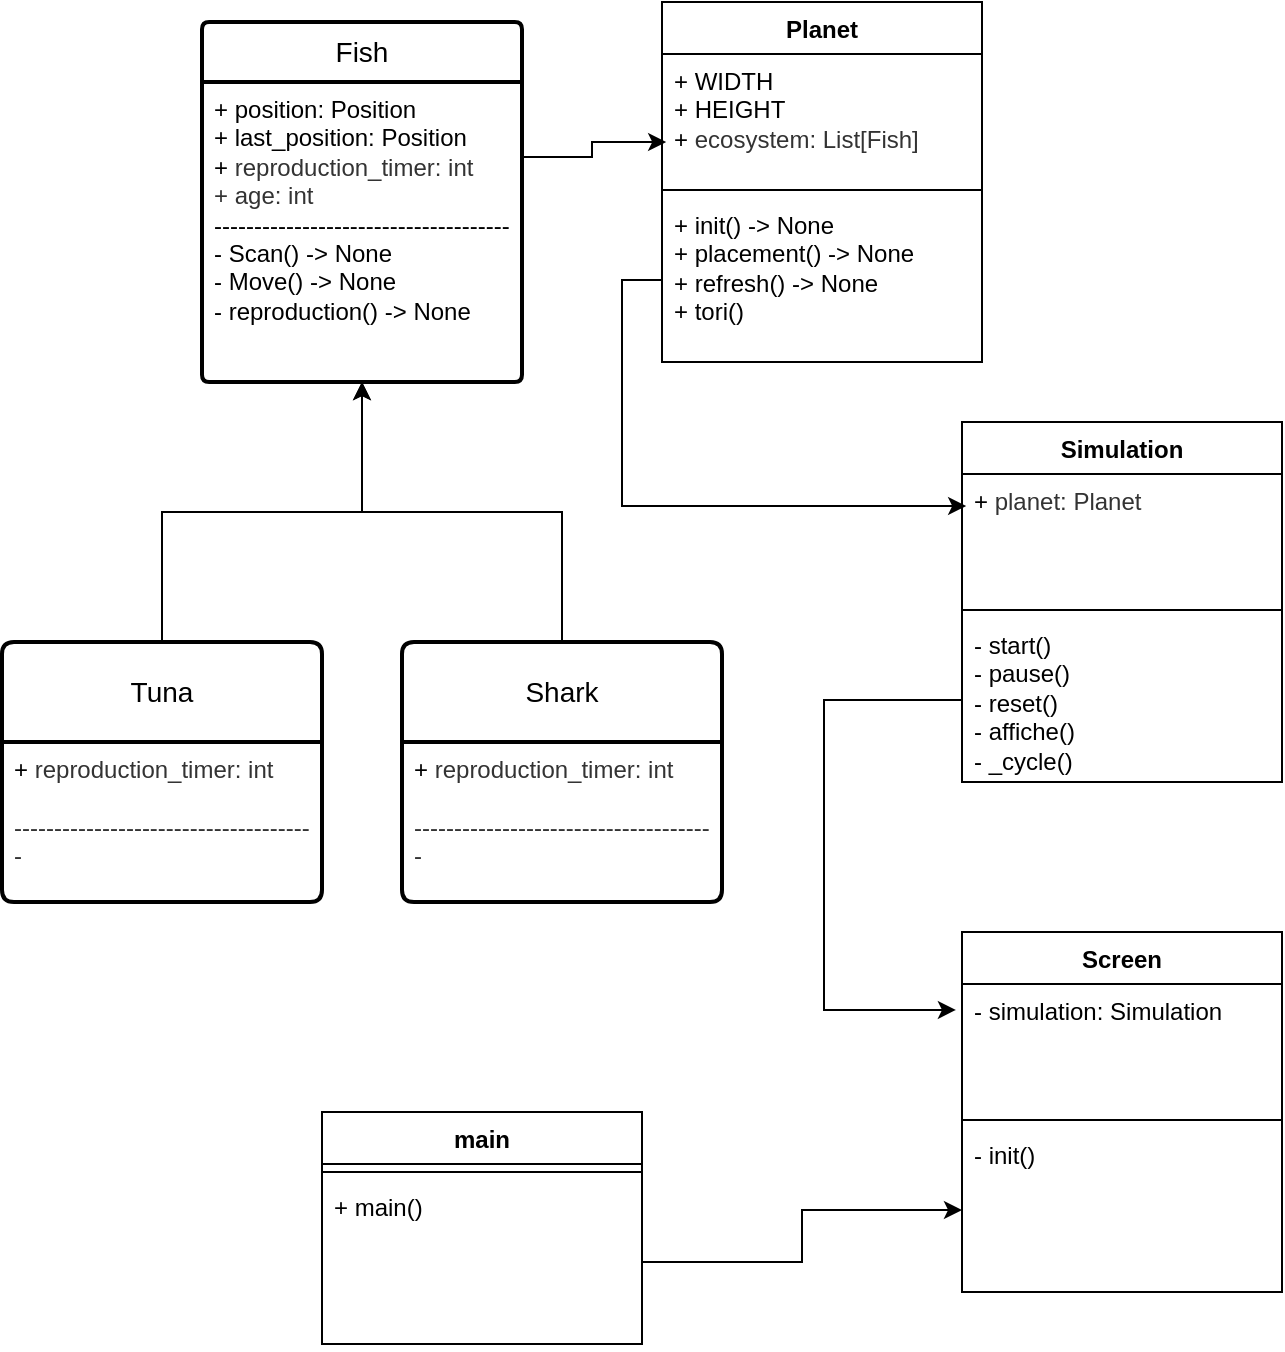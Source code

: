 <mxfile version="26.2.14">
  <diagram id="C5RBs43oDa-KdzZeNtuy" name="Page-1">
    <mxGraphModel dx="1426" dy="766" grid="1" gridSize="10" guides="1" tooltips="1" connect="1" arrows="1" fold="1" page="1" pageScale="1" pageWidth="827" pageHeight="1169" math="0" shadow="0">
      <root>
        <mxCell id="WIyWlLk6GJQsqaUBKTNV-0" />
        <mxCell id="WIyWlLk6GJQsqaUBKTNV-1" parent="WIyWlLk6GJQsqaUBKTNV-0" />
        <mxCell id="Od0c_wyd5FBFl1-f2Q9G-4" value="Fish" style="swimlane;childLayout=stackLayout;horizontal=1;startSize=30;horizontalStack=0;rounded=1;fontSize=14;fontStyle=0;strokeWidth=2;resizeParent=0;resizeLast=1;shadow=0;dashed=0;align=center;arcSize=4;whiteSpace=wrap;html=1;" parent="WIyWlLk6GJQsqaUBKTNV-1" vertex="1">
          <mxGeometry x="260" y="40" width="160" height="180" as="geometry" />
        </mxCell>
        <mxCell id="Od0c_wyd5FBFl1-f2Q9G-5" value="+ position: Position&lt;br&gt;+ last_position: Position&lt;div&gt;+&amp;nbsp;&lt;span style=&quot;background-color: rgb(255, 255, 255); color: rgb(51, 51, 51);&quot;&gt;&lt;font face=&quot;Helvetica&quot;&gt;reproduction_timer: int&lt;/font&gt;&lt;/span&gt;&lt;/div&gt;&lt;div&gt;&lt;font color=&quot;#333333&quot;&gt;+ age: int&lt;br&gt;&lt;/font&gt;&lt;div&gt;-------------------------------------&lt;/div&gt;&lt;div&gt;- Scan() -&amp;gt; None&lt;/div&gt;&lt;div&gt;- Move()&lt;span style=&quot;background-color: transparent; color: light-dark(rgb(0, 0, 0), rgb(255, 255, 255));&quot;&gt;&amp;nbsp;&lt;/span&gt;&lt;span style=&quot;background-color: transparent; color: light-dark(rgb(0, 0, 0), rgb(255, 255, 255));&quot;&gt;-&amp;gt; None&lt;/span&gt;&lt;/div&gt;&lt;div&gt;- reproduction()&lt;span style=&quot;background-color: transparent; color: light-dark(rgb(0, 0, 0), rgb(255, 255, 255));&quot;&gt;&amp;nbsp;&lt;/span&gt;&lt;span style=&quot;background-color: transparent; color: light-dark(rgb(0, 0, 0), rgb(255, 255, 255));&quot;&gt;-&amp;gt; None&lt;/span&gt;&lt;/div&gt;&lt;/div&gt;" style="align=left;strokeColor=none;fillColor=none;spacingLeft=4;spacingRight=4;fontSize=12;verticalAlign=top;resizable=0;rotatable=0;part=1;html=1;whiteSpace=wrap;" parent="Od0c_wyd5FBFl1-f2Q9G-4" vertex="1">
          <mxGeometry y="30" width="160" height="150" as="geometry" />
        </mxCell>
        <mxCell id="Od0c_wyd5FBFl1-f2Q9G-11" style="edgeStyle=orthogonalEdgeStyle;rounded=0;orthogonalLoop=1;jettySize=auto;html=1;exitX=0.5;exitY=0;exitDx=0;exitDy=0;entryX=0.5;entryY=1;entryDx=0;entryDy=0;" parent="WIyWlLk6GJQsqaUBKTNV-1" source="Od0c_wyd5FBFl1-f2Q9G-9" target="Od0c_wyd5FBFl1-f2Q9G-5" edge="1">
          <mxGeometry relative="1" as="geometry" />
        </mxCell>
        <mxCell id="Od0c_wyd5FBFl1-f2Q9G-9" value="Tuna" style="swimlane;childLayout=stackLayout;horizontal=1;startSize=50;horizontalStack=0;rounded=1;fontSize=14;fontStyle=0;strokeWidth=2;resizeParent=0;resizeLast=1;shadow=0;dashed=0;align=center;arcSize=4;whiteSpace=wrap;html=1;" parent="WIyWlLk6GJQsqaUBKTNV-1" vertex="1">
          <mxGeometry x="160" y="350" width="160" height="130" as="geometry" />
        </mxCell>
        <mxCell id="Od0c_wyd5FBFl1-f2Q9G-10" value="+&amp;nbsp;&lt;span style=&quot;background-color: rgb(255, 255, 255); color: rgb(51, 51, 51);&quot;&gt;&lt;font face=&quot;Helvetica&quot;&gt;reproduction_timer: int&lt;/font&gt;&lt;/span&gt;&lt;div&gt;&lt;span style=&quot;background-color: rgb(255, 255, 255); color: rgb(51, 51, 51);&quot;&gt;&lt;font face=&quot;Helvetica&quot;&gt;&lt;br&gt;&lt;/font&gt;&lt;/span&gt;&lt;/div&gt;&lt;div&gt;&lt;span style=&quot;background-color: rgb(255, 255, 255); color: rgb(51, 51, 51);&quot;&gt;&lt;font face=&quot;Helvetica&quot;&gt;-------------------------------------&lt;/font&gt;&lt;/span&gt;&lt;/div&gt;&lt;div&gt;&lt;span style=&quot;background-color: rgb(255, 255, 255); color: rgb(51, 51, 51);&quot;&gt;&lt;font face=&quot;Helvetica&quot;&gt;-&amp;nbsp;&lt;/font&gt;&lt;/span&gt;&lt;/div&gt;&lt;div&gt;&lt;span style=&quot;background-color: rgb(255, 255, 255); color: rgb(51, 51, 51);&quot;&gt;&lt;font face=&quot;Helvetica&quot;&gt;&lt;br&gt;&lt;/font&gt;&lt;/span&gt;&lt;/div&gt;" style="align=left;strokeColor=none;fillColor=none;spacingLeft=4;spacingRight=4;fontSize=12;verticalAlign=top;resizable=0;rotatable=0;part=1;html=1;whiteSpace=wrap;" parent="Od0c_wyd5FBFl1-f2Q9G-9" vertex="1">
          <mxGeometry y="50" width="160" height="80" as="geometry" />
        </mxCell>
        <mxCell id="Od0c_wyd5FBFl1-f2Q9G-14" style="edgeStyle=orthogonalEdgeStyle;rounded=0;orthogonalLoop=1;jettySize=auto;html=1;exitX=0.5;exitY=0;exitDx=0;exitDy=0;entryX=0.5;entryY=1;entryDx=0;entryDy=0;" parent="WIyWlLk6GJQsqaUBKTNV-1" source="Od0c_wyd5FBFl1-f2Q9G-12" target="Od0c_wyd5FBFl1-f2Q9G-5" edge="1">
          <mxGeometry relative="1" as="geometry" />
        </mxCell>
        <mxCell id="Od0c_wyd5FBFl1-f2Q9G-12" value="Shark" style="swimlane;childLayout=stackLayout;horizontal=1;startSize=50;horizontalStack=0;rounded=1;fontSize=14;fontStyle=0;strokeWidth=2;resizeParent=0;resizeLast=1;shadow=0;dashed=0;align=center;arcSize=4;whiteSpace=wrap;html=1;" parent="WIyWlLk6GJQsqaUBKTNV-1" vertex="1">
          <mxGeometry x="360" y="350" width="160" height="130" as="geometry" />
        </mxCell>
        <mxCell id="Od0c_wyd5FBFl1-f2Q9G-13" value="+&amp;nbsp;&lt;span style=&quot;background-color: rgb(255, 255, 255); color: rgb(51, 51, 51);&quot;&gt;&lt;font face=&quot;Helvetica&quot;&gt;reproduction_timer: int&lt;/font&gt;&lt;/span&gt;&lt;div&gt;&lt;span style=&quot;background-color: rgb(255, 255, 255); color: rgb(51, 51, 51);&quot;&gt;&lt;font face=&quot;Helvetica&quot;&gt;&lt;br&gt;&lt;/font&gt;&lt;/span&gt;&lt;/div&gt;&lt;div&gt;&lt;span style=&quot;background-color: rgb(255, 255, 255); color: rgb(51, 51, 51);&quot;&gt;&lt;font face=&quot;Helvetica&quot;&gt;-------------------------------------&lt;/font&gt;&lt;/span&gt;&lt;/div&gt;&lt;div&gt;&lt;span style=&quot;background-color: rgb(255, 255, 255); color: rgb(51, 51, 51);&quot;&gt;&lt;font face=&quot;Helvetica&quot;&gt;-&amp;nbsp;&lt;/font&gt;&lt;/span&gt;&lt;/div&gt;&lt;div&gt;&lt;span style=&quot;background-color: rgb(255, 255, 255); color: rgb(51, 51, 51);&quot;&gt;&lt;font face=&quot;Helvetica&quot;&gt;&lt;br&gt;&lt;/font&gt;&lt;/span&gt;&lt;/div&gt;" style="align=left;strokeColor=none;fillColor=none;spacingLeft=4;spacingRight=4;fontSize=12;verticalAlign=top;resizable=0;rotatable=0;part=1;html=1;whiteSpace=wrap;" parent="Od0c_wyd5FBFl1-f2Q9G-12" vertex="1">
          <mxGeometry y="50" width="160" height="80" as="geometry" />
        </mxCell>
        <mxCell id="Od0c_wyd5FBFl1-f2Q9G-17" value="Simulation" style="swimlane;fontStyle=1;align=center;verticalAlign=top;childLayout=stackLayout;horizontal=1;startSize=26;horizontalStack=0;resizeParent=1;resizeParentMax=0;resizeLast=0;collapsible=1;marginBottom=0;whiteSpace=wrap;html=1;" parent="WIyWlLk6GJQsqaUBKTNV-1" vertex="1">
          <mxGeometry x="640" y="240" width="160" height="180" as="geometry" />
        </mxCell>
        <mxCell id="Od0c_wyd5FBFl1-f2Q9G-18" value="+&amp;nbsp;&lt;span style=&quot;color: rgb(51, 51, 51); background-color: rgb(255, 255, 255);&quot;&gt;planet: Planet&lt;/span&gt;" style="text;strokeColor=none;fillColor=none;align=left;verticalAlign=top;spacingLeft=4;spacingRight=4;overflow=hidden;rotatable=0;points=[[0,0.5],[1,0.5]];portConstraint=eastwest;whiteSpace=wrap;html=1;" parent="Od0c_wyd5FBFl1-f2Q9G-17" vertex="1">
          <mxGeometry y="26" width="160" height="64" as="geometry" />
        </mxCell>
        <mxCell id="Od0c_wyd5FBFl1-f2Q9G-19" value="" style="line;strokeWidth=1;fillColor=none;align=left;verticalAlign=middle;spacingTop=-1;spacingLeft=3;spacingRight=3;rotatable=0;labelPosition=right;points=[];portConstraint=eastwest;strokeColor=inherit;" parent="Od0c_wyd5FBFl1-f2Q9G-17" vertex="1">
          <mxGeometry y="90" width="160" height="8" as="geometry" />
        </mxCell>
        <mxCell id="Od0c_wyd5FBFl1-f2Q9G-20" value="- start()&lt;div&gt;- pause()&lt;/div&gt;&lt;div&gt;- reset()&lt;/div&gt;&lt;div&gt;- affiche()&lt;/div&gt;&lt;div&gt;- _cycle()&lt;/div&gt;" style="text;strokeColor=none;fillColor=none;align=left;verticalAlign=top;spacingLeft=4;spacingRight=4;overflow=hidden;rotatable=0;points=[[0,0.5],[1,0.5]];portConstraint=eastwest;whiteSpace=wrap;html=1;" parent="Od0c_wyd5FBFl1-f2Q9G-17" vertex="1">
          <mxGeometry y="98" width="160" height="82" as="geometry" />
        </mxCell>
        <mxCell id="Od0c_wyd5FBFl1-f2Q9G-21" value="main" style="swimlane;fontStyle=1;align=center;verticalAlign=top;childLayout=stackLayout;horizontal=1;startSize=26;horizontalStack=0;resizeParent=1;resizeParentMax=0;resizeLast=0;collapsible=1;marginBottom=0;whiteSpace=wrap;html=1;" parent="WIyWlLk6GJQsqaUBKTNV-1" vertex="1">
          <mxGeometry x="320" y="585" width="160" height="116" as="geometry" />
        </mxCell>
        <mxCell id="Od0c_wyd5FBFl1-f2Q9G-23" value="" style="line;strokeWidth=1;fillColor=none;align=left;verticalAlign=middle;spacingTop=-1;spacingLeft=3;spacingRight=3;rotatable=0;labelPosition=right;points=[];portConstraint=eastwest;strokeColor=inherit;" parent="Od0c_wyd5FBFl1-f2Q9G-21" vertex="1">
          <mxGeometry y="26" width="160" height="8" as="geometry" />
        </mxCell>
        <mxCell id="Od0c_wyd5FBFl1-f2Q9G-24" value="+ main()" style="text;strokeColor=none;fillColor=none;align=left;verticalAlign=top;spacingLeft=4;spacingRight=4;overflow=hidden;rotatable=0;points=[[0,0.5],[1,0.5]];portConstraint=eastwest;whiteSpace=wrap;html=1;" parent="Od0c_wyd5FBFl1-f2Q9G-21" vertex="1">
          <mxGeometry y="34" width="160" height="82" as="geometry" />
        </mxCell>
        <mxCell id="Od0c_wyd5FBFl1-f2Q9G-32" value="Planet" style="swimlane;fontStyle=1;align=center;verticalAlign=top;childLayout=stackLayout;horizontal=1;startSize=26;horizontalStack=0;resizeParent=1;resizeParentMax=0;resizeLast=0;collapsible=1;marginBottom=0;whiteSpace=wrap;html=1;" parent="WIyWlLk6GJQsqaUBKTNV-1" vertex="1">
          <mxGeometry x="490" y="30" width="160" height="180" as="geometry" />
        </mxCell>
        <mxCell id="Od0c_wyd5FBFl1-f2Q9G-33" value="&lt;div&gt;+ WIDTH&lt;/div&gt;&lt;div&gt;+ HEIGHT&lt;/div&gt;+&amp;nbsp;&lt;span style=&quot;color: rgb(51, 51, 51); background-color: rgb(255, 255, 255);&quot;&gt;ecosystem: List[Fish]&lt;/span&gt;" style="text;strokeColor=none;fillColor=none;align=left;verticalAlign=top;spacingLeft=4;spacingRight=4;overflow=hidden;rotatable=0;points=[[0,0.5],[1,0.5]];portConstraint=eastwest;whiteSpace=wrap;html=1;" parent="Od0c_wyd5FBFl1-f2Q9G-32" vertex="1">
          <mxGeometry y="26" width="160" height="64" as="geometry" />
        </mxCell>
        <mxCell id="Od0c_wyd5FBFl1-f2Q9G-34" value="" style="line;strokeWidth=1;fillColor=none;align=left;verticalAlign=middle;spacingTop=-1;spacingLeft=3;spacingRight=3;rotatable=0;labelPosition=right;points=[];portConstraint=eastwest;strokeColor=inherit;" parent="Od0c_wyd5FBFl1-f2Q9G-32" vertex="1">
          <mxGeometry y="90" width="160" height="8" as="geometry" />
        </mxCell>
        <mxCell id="Od0c_wyd5FBFl1-f2Q9G-35" value="+ init()&amp;nbsp;-&amp;gt; None&lt;div&gt;+ placement()&lt;span style=&quot;background-color: transparent; color: light-dark(rgb(0, 0, 0), rgb(255, 255, 255));&quot;&gt;&amp;nbsp;&lt;/span&gt;&lt;span style=&quot;background-color: transparent; color: light-dark(rgb(0, 0, 0), rgb(255, 255, 255));&quot;&gt;-&amp;gt; None&lt;/span&gt;&lt;/div&gt;&lt;div&gt;+ refresh()&lt;span style=&quot;background-color: transparent; color: light-dark(rgb(0, 0, 0), rgb(255, 255, 255));&quot;&gt;&amp;nbsp;&lt;/span&gt;&lt;span style=&quot;background-color: transparent; color: light-dark(rgb(0, 0, 0), rgb(255, 255, 255));&quot;&gt;-&amp;gt; None&lt;/span&gt;&lt;/div&gt;&lt;div&gt;+ tori()&lt;/div&gt;" style="text;strokeColor=none;fillColor=none;align=left;verticalAlign=top;spacingLeft=4;spacingRight=4;overflow=hidden;rotatable=0;points=[[0,0.5],[1,0.5]];portConstraint=eastwest;whiteSpace=wrap;html=1;" parent="Od0c_wyd5FBFl1-f2Q9G-32" vertex="1">
          <mxGeometry y="98" width="160" height="82" as="geometry" />
        </mxCell>
        <mxCell id="Od0c_wyd5FBFl1-f2Q9G-36" value="Screen" style="swimlane;fontStyle=1;align=center;verticalAlign=top;childLayout=stackLayout;horizontal=1;startSize=26;horizontalStack=0;resizeParent=1;resizeParentMax=0;resizeLast=0;collapsible=1;marginBottom=0;whiteSpace=wrap;html=1;" parent="WIyWlLk6GJQsqaUBKTNV-1" vertex="1">
          <mxGeometry x="640" y="495" width="160" height="180" as="geometry" />
        </mxCell>
        <mxCell id="Od0c_wyd5FBFl1-f2Q9G-37" value="- simulation: Simulation" style="text;strokeColor=none;fillColor=none;align=left;verticalAlign=top;spacingLeft=4;spacingRight=4;overflow=hidden;rotatable=0;points=[[0,0.5],[1,0.5]];portConstraint=eastwest;whiteSpace=wrap;html=1;" parent="Od0c_wyd5FBFl1-f2Q9G-36" vertex="1">
          <mxGeometry y="26" width="160" height="64" as="geometry" />
        </mxCell>
        <mxCell id="Od0c_wyd5FBFl1-f2Q9G-38" value="" style="line;strokeWidth=1;fillColor=none;align=left;verticalAlign=middle;spacingTop=-1;spacingLeft=3;spacingRight=3;rotatable=0;labelPosition=right;points=[];portConstraint=eastwest;strokeColor=inherit;" parent="Od0c_wyd5FBFl1-f2Q9G-36" vertex="1">
          <mxGeometry y="90" width="160" height="8" as="geometry" />
        </mxCell>
        <mxCell id="Od0c_wyd5FBFl1-f2Q9G-39" value="- init()" style="text;strokeColor=none;fillColor=none;align=left;verticalAlign=top;spacingLeft=4;spacingRight=4;overflow=hidden;rotatable=0;points=[[0,0.5],[1,0.5]];portConstraint=eastwest;whiteSpace=wrap;html=1;" parent="Od0c_wyd5FBFl1-f2Q9G-36" vertex="1">
          <mxGeometry y="98" width="160" height="82" as="geometry" />
        </mxCell>
        <mxCell id="Od0c_wyd5FBFl1-f2Q9G-46" style="edgeStyle=orthogonalEdgeStyle;rounded=0;orthogonalLoop=1;jettySize=auto;html=1;exitX=1;exitY=0.25;exitDx=0;exitDy=0;entryX=0.013;entryY=0.688;entryDx=0;entryDy=0;entryPerimeter=0;" parent="WIyWlLk6GJQsqaUBKTNV-1" source="Od0c_wyd5FBFl1-f2Q9G-5" target="Od0c_wyd5FBFl1-f2Q9G-33" edge="1">
          <mxGeometry relative="1" as="geometry" />
        </mxCell>
        <mxCell id="Od0c_wyd5FBFl1-f2Q9G-49" style="edgeStyle=orthogonalEdgeStyle;rounded=0;orthogonalLoop=1;jettySize=auto;html=1;exitX=1;exitY=0.5;exitDx=0;exitDy=0;entryX=0;entryY=0.5;entryDx=0;entryDy=0;" parent="WIyWlLk6GJQsqaUBKTNV-1" source="Od0c_wyd5FBFl1-f2Q9G-24" target="Od0c_wyd5FBFl1-f2Q9G-39" edge="1">
          <mxGeometry relative="1" as="geometry" />
        </mxCell>
        <mxCell id="Od0c_wyd5FBFl1-f2Q9G-52" style="edgeStyle=orthogonalEdgeStyle;rounded=0;orthogonalLoop=1;jettySize=auto;html=1;exitX=0;exitY=0.5;exitDx=0;exitDy=0;entryX=0.013;entryY=0.25;entryDx=0;entryDy=0;entryPerimeter=0;" parent="WIyWlLk6GJQsqaUBKTNV-1" source="Od0c_wyd5FBFl1-f2Q9G-35" target="Od0c_wyd5FBFl1-f2Q9G-18" edge="1">
          <mxGeometry relative="1" as="geometry" />
        </mxCell>
        <mxCell id="Od0c_wyd5FBFl1-f2Q9G-53" style="edgeStyle=orthogonalEdgeStyle;rounded=0;orthogonalLoop=1;jettySize=auto;html=1;exitX=0;exitY=0.5;exitDx=0;exitDy=0;entryX=-0.019;entryY=0.203;entryDx=0;entryDy=0;entryPerimeter=0;" parent="WIyWlLk6GJQsqaUBKTNV-1" source="Od0c_wyd5FBFl1-f2Q9G-20" target="Od0c_wyd5FBFl1-f2Q9G-37" edge="1">
          <mxGeometry relative="1" as="geometry">
            <mxPoint x="570" y="540" as="targetPoint" />
            <Array as="points">
              <mxPoint x="571" y="379" />
              <mxPoint x="571" y="534" />
            </Array>
          </mxGeometry>
        </mxCell>
      </root>
    </mxGraphModel>
  </diagram>
</mxfile>
